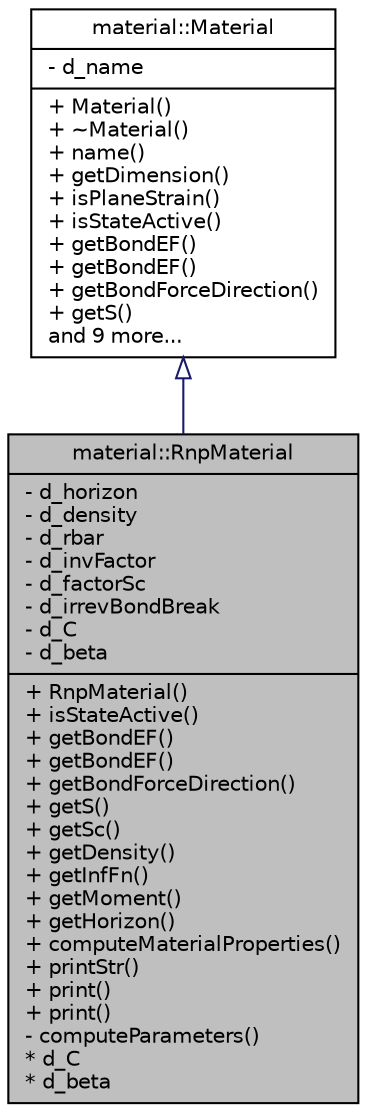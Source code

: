digraph "material::RnpMaterial"
{
  edge [fontname="Helvetica",fontsize="10",labelfontname="Helvetica",labelfontsize="10"];
  node [fontname="Helvetica",fontsize="10",shape=record];
  Node0 [label="{material::RnpMaterial\n|- d_horizon\l- d_density\l- d_rbar\l- d_invFactor\l- d_factorSc\l- d_irrevBondBreak\l- d_C\l- d_beta\l|+ RnpMaterial()\l+ isStateActive()\l+ getBondEF()\l+ getBondEF()\l+ getBondForceDirection()\l+ getS()\l+ getSc()\l+ getDensity()\l+ getInfFn()\l+ getMoment()\l+ getHorizon()\l+ computeMaterialProperties()\l+ printStr()\l+ print()\l+ print()\l- computeParameters()\l* d_C\l* d_beta\l}",height=0.2,width=0.4,color="black", fillcolor="grey75", style="filled", fontcolor="black"];
  Node1 -> Node0 [dir="back",color="midnightblue",fontsize="10",style="solid",arrowtail="onormal",fontname="Helvetica"];
  Node1 [label="{material::Material\n|- d_name\l|+ Material()\l+ ~Material()\l+ name()\l+ getDimension()\l+ isPlaneStrain()\l+ isStateActive()\l+ getBondEF()\l+ getBondEF()\l+ getBondForceDirection()\l+ getS()\land 9 more...\l}",height=0.2,width=0.4,color="black", fillcolor="white", style="filled",URL="$classmaterial_1_1Material.html",tooltip="Collection of methods and database related to peridynamic material. "];
}
